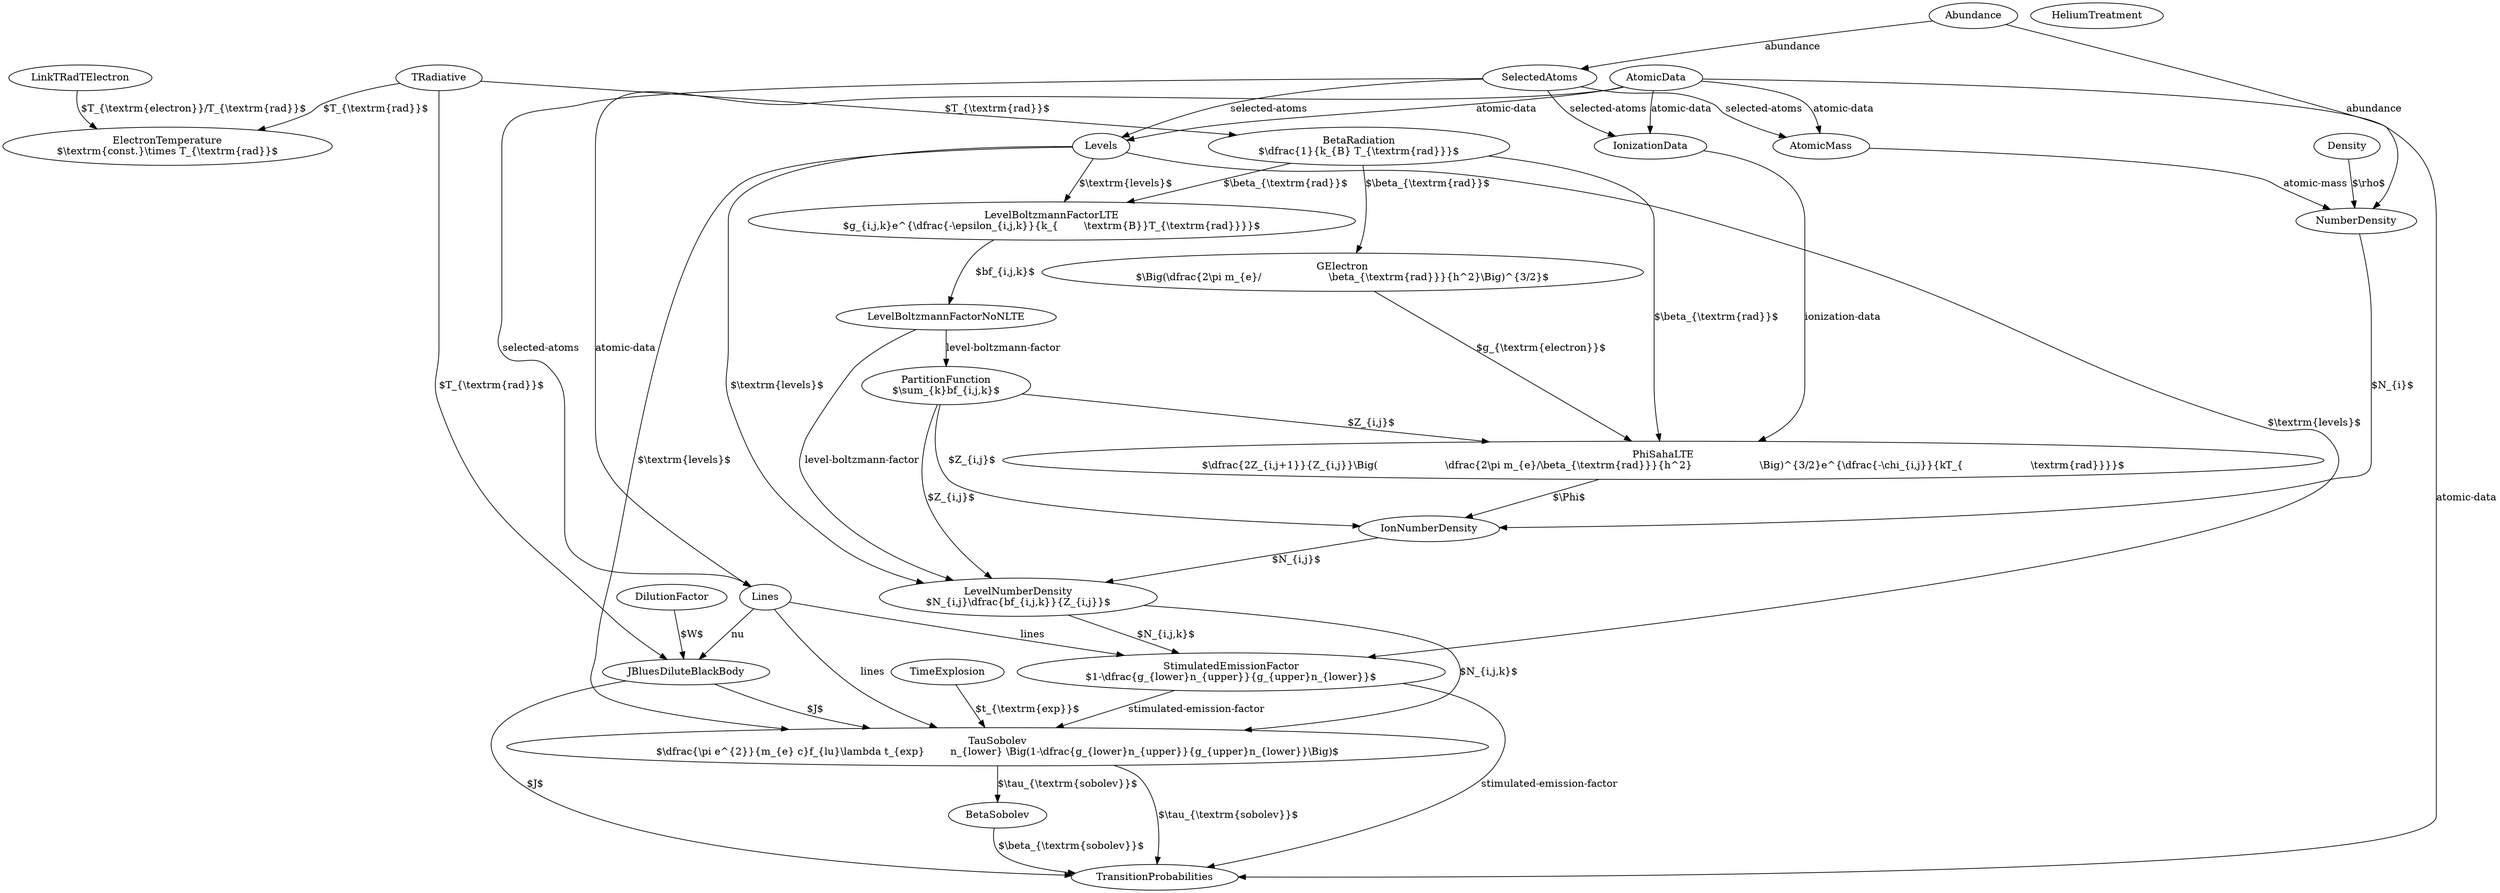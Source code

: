 strict digraph  {
	node [label="\N"];
	TRadiative	 [label=TRadiative];
	BetaRadiation	 [label="BetaRadiation\n$\\dfrac{1}{k_{B} T_{\\textrm{rad}}}$"];
	TRadiative -> BetaRadiation	 [label="$T_{\\textrm{rad}}$"];
	ElectronTemperature	 [label="ElectronTemperature\n$\\textrm{const.}\\times T_{\\textrm{rad}}$"];
	TRadiative -> ElectronTemperature	 [label="$T_{\\textrm{rad}}$"];
	JBluesDiluteBlackBody	 [label=JBluesDiluteBlackBody];
	TRadiative -> JBluesDiluteBlackBody	 [label="$T_{\\textrm{rad}}$"];
	Abundance	 [label=Abundance];
	NumberDensity	 [label=NumberDensity];
	Abundance -> NumberDensity	 [label=abundance];
	SelectedAtoms	 [label=SelectedAtoms];
	Abundance -> SelectedAtoms	 [label=abundance];
	Density	 [label=Density];
	Density -> NumberDensity	 [label="$\\rho$"];
	TimeExplosion	 [label=TimeExplosion];
	TauSobolev	 [label="TauSobolev\n$\\dfrac{\\pi e^{2}}{m_{e} c}f_{lu}\\lambda t_{exp}        n_{lower} \\Big(1-\\dfrac{g_{lower}n_{upper}}{g_{upper}n_{\
lower}}\\Big)$"];
	TimeExplosion -> TauSobolev	 [label="$t_{\\textrm{exp}}$"];
	AtomicData	 [label=AtomicData];
	Levels	 [label=Levels];
	AtomicData -> Levels	 [label="atomic-data"];
	Lines	 [label=Lines];
	AtomicData -> Lines	 [label="atomic-data"];
	AtomicMass	 [label=AtomicMass];
	AtomicData -> AtomicMass	 [label="atomic-data"];
	IonizationData	 [label=IonizationData];
	AtomicData -> IonizationData	 [label="atomic-data"];
	TransitionProbabilities	 [label=TransitionProbabilities];
	AtomicData -> TransitionProbabilities	 [label="atomic-data"];
	DilutionFactor	 [label=DilutionFactor];
	DilutionFactor -> JBluesDiluteBlackBody	 [label="$W$"];
	LinkTRadTElectron	 [label=LinkTRadTElectron];
	LinkTRadTElectron -> ElectronTemperature	 [label="$T_{\\textrm{electron}}/T_{\\textrm{rad}}$"];
	HeliumTreatment	 [label=HeliumTreatment];
	GElectron	 [label="GElectron\n$\\Big(\\dfrac{2\\pi m_{e}/                     \\beta_{\\textrm{rad}}}{h^2}\\Big)^{3/2}$"];
	BetaRadiation -> GElectron	 [label="$\\beta_{\\textrm{rad}}$"];
	LevelBoltzmannFactorLTE	 [label="LevelBoltzmannFactorLTE\n$g_{i,j,k}e^{\\dfrac{-\\epsilon_{i,j,k}}{k_{        \\textrm{B}}T_{\\textrm{rad}}}}$"];
	BetaRadiation -> LevelBoltzmannFactorLTE	 [label="$\\beta_{\\textrm{rad}}$"];
	PhiSahaLTE	 [label="PhiSahaLTE\n$\\dfrac{2Z_{i,j+1}}{Z_{i,j}}\\Big(                     \\dfrac{2\\pi m_{e}/\\beta_{\\textrm{rad}}}{h^2}                     \\Big)^{\
3/2}e^{\\dfrac{-\\chi_{i,j}}{kT_{                     \\textrm{rad}}}}$"];
	BetaRadiation -> PhiSahaLTE	 [label="$\\beta_{\\textrm{rad}}$"];
	Levels -> TauSobolev	 [label="$\\textrm{levels}$"];
	StimulatedEmissionFactor	 [label="StimulatedEmissionFactor\n$1-\\dfrac{g_{lower}n_{upper}}{g_{upper}n_{lower}}$"];
	Levels -> StimulatedEmissionFactor	 [label="$\\textrm{levels}$"];
	Levels -> LevelBoltzmannFactorLTE	 [label="$\\textrm{levels}$"];
	LevelNumberDensity	 [label="LevelNumberDensity\n$N_{i,j}\\dfrac{bf_{i,j,k}}{Z_{i,j}}$"];
	Levels -> LevelNumberDensity	 [label="$\\textrm{levels}$"];
	Lines -> TauSobolev	 [label=lines];
	Lines -> StimulatedEmissionFactor	 [label=lines];
	Lines -> JBluesDiluteBlackBody	 [label=nu];
	AtomicMass -> NumberDensity	 [label="atomic-mass"];
	PartitionFunction	 [label="PartitionFunction\n$\\sum_{k}bf_{i,j,k}$"];
	PartitionFunction -> PhiSahaLTE	 [label="$Z_{i,j}$"];
	PartitionFunction -> LevelNumberDensity	 [label="$Z_{i,j}$"];
	IonNumberDensity	 [label=IonNumberDensity];
	PartitionFunction -> IonNumberDensity	 [label="$Z_{i,j}$"];
	GElectron -> PhiSahaLTE	 [label="$g_{\\textrm{electron}}$"];
	IonizationData -> PhiSahaLTE	 [label="ionization-data"];
	NumberDensity -> IonNumberDensity	 [label="$N_{i}$"];
	BetaSobolev	 [label=BetaSobolev];
	TauSobolev -> BetaSobolev	 [label="$\\tau_{\\textrm{sobolev}}$"];
	TauSobolev -> TransitionProbabilities	 [label="$\\tau_{\\textrm{sobolev}}$"];
	StimulatedEmissionFactor -> TauSobolev	 [label="stimulated-emission-factor"];
	StimulatedEmissionFactor -> TransitionProbabilities	 [label="stimulated-emission-factor"];
	SelectedAtoms -> Levels	 [label="selected-atoms"];
	SelectedAtoms -> Lines	 [label="selected-atoms"];
	SelectedAtoms -> AtomicMass	 [label="selected-atoms"];
	SelectedAtoms -> IonizationData	 [label="selected-atoms"];
	JBluesDiluteBlackBody -> TauSobolev	 [label="$J$"];
	JBluesDiluteBlackBody -> TransitionProbabilities	 [label="$J$"];
	LevelBoltzmannFactorNoNLTE	 [label=LevelBoltzmannFactorNoNLTE];
	LevelBoltzmannFactorLTE -> LevelBoltzmannFactorNoNLTE	 [label="$bf_{i,j,k}$"];
	PhiSahaLTE -> IonNumberDensity	 [label="$\\Phi$"];
	LevelBoltzmannFactorNoNLTE -> PartitionFunction	 [label="level-boltzmann-factor"];
	LevelBoltzmannFactorNoNLTE -> LevelNumberDensity	 [label="level-boltzmann-factor"];
	BetaSobolev -> TransitionProbabilities	 [label="$\\beta_{\\textrm{sobolev}}$"];
	LevelNumberDensity -> TauSobolev	 [label="$N_{i,j,k}$"];
	LevelNumberDensity -> StimulatedEmissionFactor	 [label="$N_{i,j,k}$"];
	IonNumberDensity -> LevelNumberDensity	 [label="$N_{i,j}$"];
}
